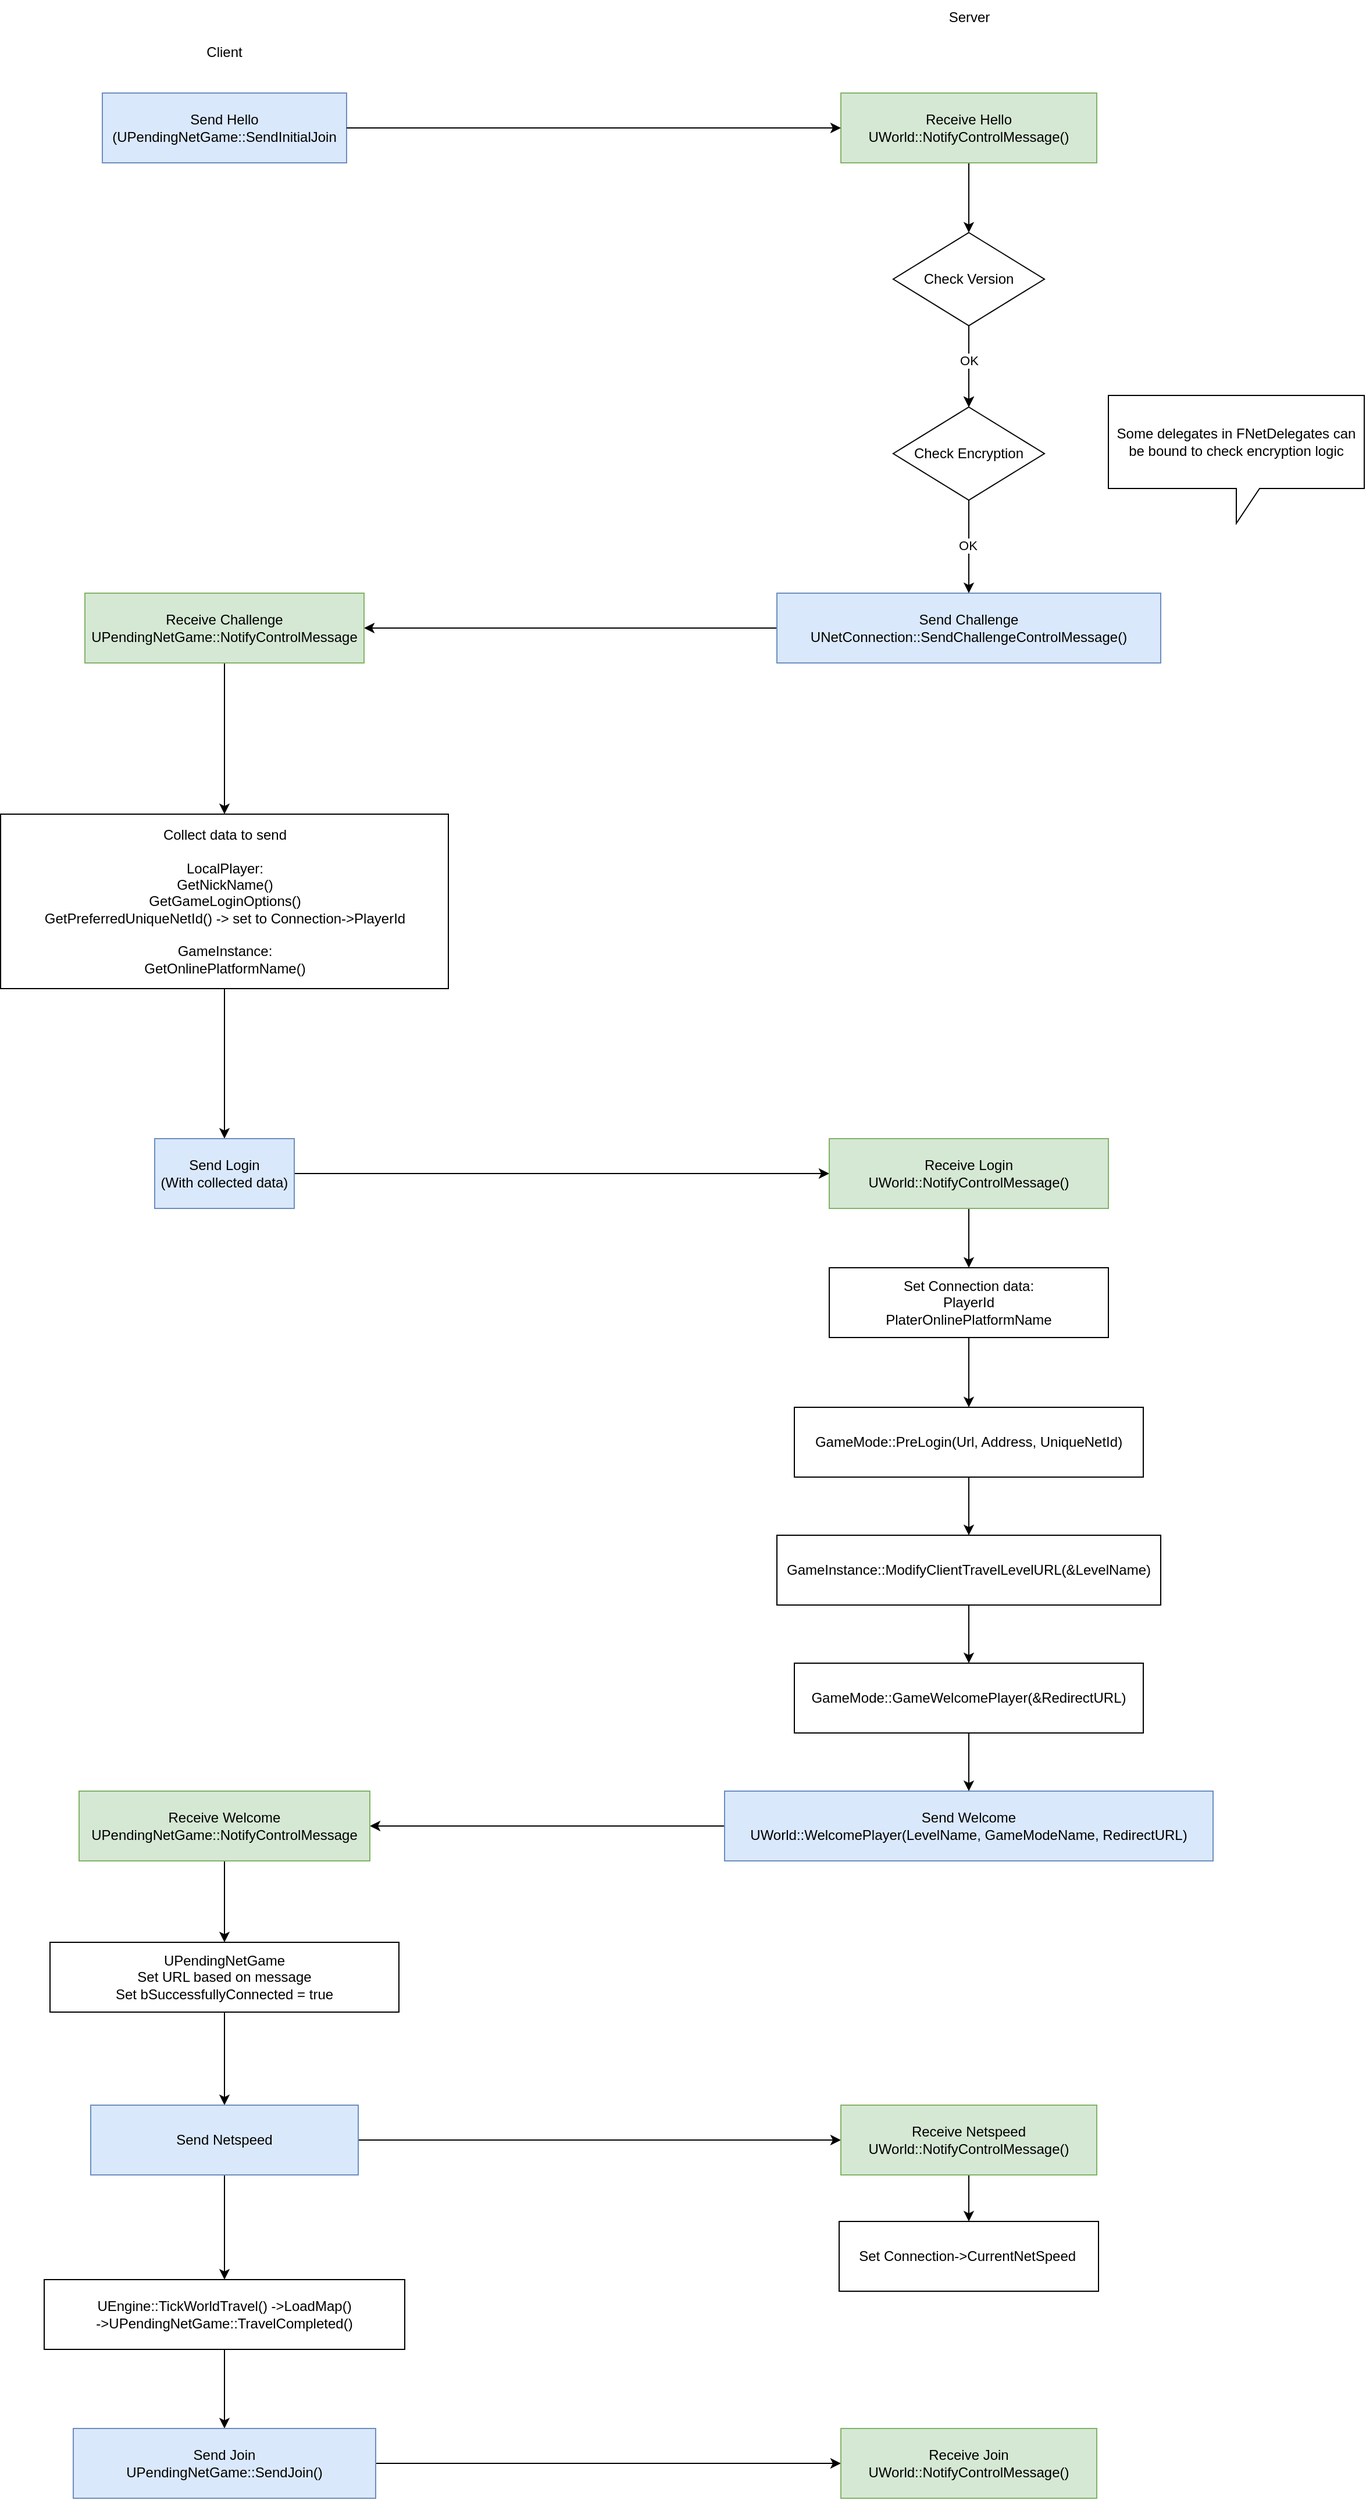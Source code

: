 <mxfile version="22.1.5" type="github">
  <diagram name="第 1 页" id="45hWRI977p0iXt-T-7tm">
    <mxGraphModel dx="2853" dy="1119" grid="1" gridSize="10" guides="1" tooltips="1" connect="1" arrows="1" fold="1" page="1" pageScale="1" pageWidth="827" pageHeight="1169" math="0" shadow="0">
      <root>
        <mxCell id="0" />
        <mxCell id="1" parent="0" />
        <mxCell id="PgV0q_a90_hvE49-VI4S-1" value="Send Hello&lt;br&gt;(UPendingNetGame::SendInitialJoin" style="rounded=0;whiteSpace=wrap;html=1;fillColor=#dae8fc;strokeColor=#6c8ebf;" parent="1" vertex="1">
          <mxGeometry x="5" y="270" width="210" height="60" as="geometry" />
        </mxCell>
        <mxCell id="PgV0q_a90_hvE49-VI4S-8" style="edgeStyle=orthogonalEdgeStyle;rounded=0;orthogonalLoop=1;jettySize=auto;html=1;entryX=0.5;entryY=0;entryDx=0;entryDy=0;" parent="1" source="PgV0q_a90_hvE49-VI4S-2" target="PgV0q_a90_hvE49-VI4S-7" edge="1">
          <mxGeometry relative="1" as="geometry" />
        </mxCell>
        <mxCell id="PgV0q_a90_hvE49-VI4S-2" value="Receive Hello&lt;br&gt;UWorld::NotifyControlMessage()" style="rounded=0;whiteSpace=wrap;html=1;fillColor=#d5e8d4;strokeColor=#82b366;" parent="1" vertex="1">
          <mxGeometry x="640" y="270" width="220" height="60" as="geometry" />
        </mxCell>
        <mxCell id="PgV0q_a90_hvE49-VI4S-3" value="Client&lt;br&gt;" style="text;html=1;strokeColor=none;fillColor=none;align=center;verticalAlign=middle;whiteSpace=wrap;rounded=0;" parent="1" vertex="1">
          <mxGeometry x="80" y="220" width="60" height="30" as="geometry" />
        </mxCell>
        <mxCell id="PgV0q_a90_hvE49-VI4S-4" value="Server&lt;br&gt;" style="text;html=1;align=center;verticalAlign=middle;resizable=0;points=[];autosize=1;strokeColor=none;fillColor=none;" parent="1" vertex="1">
          <mxGeometry x="720" y="190" width="60" height="30" as="geometry" />
        </mxCell>
        <mxCell id="PgV0q_a90_hvE49-VI4S-5" value="" style="endArrow=classic;html=1;rounded=0;entryX=0;entryY=0.5;entryDx=0;entryDy=0;exitX=1;exitY=0.5;exitDx=0;exitDy=0;" parent="1" source="PgV0q_a90_hvE49-VI4S-1" target="PgV0q_a90_hvE49-VI4S-2" edge="1">
          <mxGeometry width="50" height="50" relative="1" as="geometry">
            <mxPoint x="260" y="300" as="sourcePoint" />
            <mxPoint x="330" y="280" as="targetPoint" />
          </mxGeometry>
        </mxCell>
        <mxCell id="PgV0q_a90_hvE49-VI4S-26" style="edgeStyle=orthogonalEdgeStyle;rounded=0;orthogonalLoop=1;jettySize=auto;html=1;entryX=1;entryY=0.5;entryDx=0;entryDy=0;" parent="1" source="PgV0q_a90_hvE49-VI4S-6" target="PgV0q_a90_hvE49-VI4S-27" edge="1">
          <mxGeometry relative="1" as="geometry">
            <mxPoint x="200" y="730" as="targetPoint" />
          </mxGeometry>
        </mxCell>
        <mxCell id="PgV0q_a90_hvE49-VI4S-6" value="Send Challenge&lt;br&gt;UNetConnection::SendChallengeControlMessage()" style="rounded=0;whiteSpace=wrap;html=1;fillColor=#dae8fc;strokeColor=#6c8ebf;" parent="1" vertex="1">
          <mxGeometry x="585" y="700" width="330" height="60" as="geometry" />
        </mxCell>
        <mxCell id="PgV0q_a90_hvE49-VI4S-9" style="edgeStyle=orthogonalEdgeStyle;rounded=0;orthogonalLoop=1;jettySize=auto;html=1;entryX=0.5;entryY=0;entryDx=0;entryDy=0;" parent="1" source="PgV0q_a90_hvE49-VI4S-14" target="PgV0q_a90_hvE49-VI4S-6" edge="1">
          <mxGeometry relative="1" as="geometry" />
        </mxCell>
        <mxCell id="PgV0q_a90_hvE49-VI4S-19" value="OK" style="edgeLabel;html=1;align=center;verticalAlign=middle;resizable=0;points=[];" parent="PgV0q_a90_hvE49-VI4S-9" vertex="1" connectable="0">
          <mxGeometry x="-0.029" y="-1" relative="1" as="geometry">
            <mxPoint as="offset" />
          </mxGeometry>
        </mxCell>
        <mxCell id="PgV0q_a90_hvE49-VI4S-16" style="edgeStyle=orthogonalEdgeStyle;rounded=0;orthogonalLoop=1;jettySize=auto;html=1;entryX=0.5;entryY=0;entryDx=0;entryDy=0;" parent="1" source="PgV0q_a90_hvE49-VI4S-7" target="PgV0q_a90_hvE49-VI4S-14" edge="1">
          <mxGeometry relative="1" as="geometry" />
        </mxCell>
        <mxCell id="PgV0q_a90_hvE49-VI4S-7" value="Check Version" style="rhombus;whiteSpace=wrap;html=1;" parent="1" vertex="1">
          <mxGeometry x="685" y="390" width="130" height="80" as="geometry" />
        </mxCell>
        <mxCell id="PgV0q_a90_hvE49-VI4S-15" value="" style="edgeStyle=orthogonalEdgeStyle;rounded=0;orthogonalLoop=1;jettySize=auto;html=1;entryX=0.5;entryY=0;entryDx=0;entryDy=0;" parent="1" source="PgV0q_a90_hvE49-VI4S-7" target="PgV0q_a90_hvE49-VI4S-14" edge="1">
          <mxGeometry relative="1" as="geometry">
            <mxPoint x="750" y="470" as="sourcePoint" />
            <mxPoint x="750" y="690" as="targetPoint" />
          </mxGeometry>
        </mxCell>
        <mxCell id="PgV0q_a90_hvE49-VI4S-18" value="OK" style="edgeLabel;html=1;align=center;verticalAlign=middle;resizable=0;points=[];" parent="PgV0q_a90_hvE49-VI4S-15" vertex="1" connectable="0">
          <mxGeometry x="0.229" y="1" relative="1" as="geometry">
            <mxPoint x="-1" y="-13" as="offset" />
          </mxGeometry>
        </mxCell>
        <mxCell id="PgV0q_a90_hvE49-VI4S-14" value="Check Encryption" style="rhombus;whiteSpace=wrap;html=1;" parent="1" vertex="1">
          <mxGeometry x="685" y="540" width="130" height="80" as="geometry" />
        </mxCell>
        <mxCell id="PgV0q_a90_hvE49-VI4S-25" value="Some delegates in FNetDelegates can be bound to check encryption logic" style="shape=callout;whiteSpace=wrap;html=1;perimeter=calloutPerimeter;" parent="1" vertex="1">
          <mxGeometry x="870" y="530" width="220" height="110" as="geometry" />
        </mxCell>
        <mxCell id="PgV0q_a90_hvE49-VI4S-28" style="edgeStyle=orthogonalEdgeStyle;rounded=0;orthogonalLoop=1;jettySize=auto;html=1;entryX=0.5;entryY=0;entryDx=0;entryDy=0;" parent="1" source="PgV0q_a90_hvE49-VI4S-27" target="PgV0q_a90_hvE49-VI4S-29" edge="1">
          <mxGeometry relative="1" as="geometry">
            <mxPoint x="110" y="930" as="targetPoint" />
          </mxGeometry>
        </mxCell>
        <mxCell id="PgV0q_a90_hvE49-VI4S-27" value="Receive Challenge&lt;br&gt;UPendingNetGame::NotifyControlMessage" style="rounded=0;whiteSpace=wrap;html=1;fillColor=#d5e8d4;strokeColor=#82b366;" parent="1" vertex="1">
          <mxGeometry x="-10" y="700" width="240" height="60" as="geometry" />
        </mxCell>
        <mxCell id="PgV0q_a90_hvE49-VI4S-30" style="edgeStyle=orthogonalEdgeStyle;rounded=0;orthogonalLoop=1;jettySize=auto;html=1;entryX=0.5;entryY=0;entryDx=0;entryDy=0;" parent="1" source="PgV0q_a90_hvE49-VI4S-29" target="PgV0q_a90_hvE49-VI4S-31" edge="1">
          <mxGeometry relative="1" as="geometry">
            <mxPoint x="110" y="1190" as="targetPoint" />
          </mxGeometry>
        </mxCell>
        <mxCell id="PgV0q_a90_hvE49-VI4S-29" value="Collect data to send&lt;br&gt;&lt;br&gt;LocalPlayer:&lt;br&gt;GetNickName()&lt;br&gt;GetGameLoginOptions()&lt;br&gt;GetPreferredUniqueNetId() -&amp;gt; set to Connection-&amp;gt;PlayerId&lt;br&gt;&lt;br&gt;GameInstance:&lt;br&gt;GetOnlinePlatformName()" style="rounded=0;whiteSpace=wrap;html=1;" parent="1" vertex="1">
          <mxGeometry x="-82.5" y="890" width="385" height="150" as="geometry" />
        </mxCell>
        <mxCell id="PgV0q_a90_hvE49-VI4S-32" style="edgeStyle=orthogonalEdgeStyle;rounded=0;orthogonalLoop=1;jettySize=auto;html=1;entryX=0;entryY=0.5;entryDx=0;entryDy=0;" parent="1" source="PgV0q_a90_hvE49-VI4S-31" target="PgV0q_a90_hvE49-VI4S-33" edge="1">
          <mxGeometry relative="1" as="geometry">
            <mxPoint x="650" y="1199" as="targetPoint" />
          </mxGeometry>
        </mxCell>
        <mxCell id="PgV0q_a90_hvE49-VI4S-31" value="Send Login&lt;br&gt;(With collected data)" style="rounded=0;whiteSpace=wrap;html=1;fillColor=#dae8fc;strokeColor=#6c8ebf;" parent="1" vertex="1">
          <mxGeometry x="50" y="1169" width="120" height="60" as="geometry" />
        </mxCell>
        <mxCell id="PgV0q_a90_hvE49-VI4S-34" style="edgeStyle=orthogonalEdgeStyle;rounded=0;orthogonalLoop=1;jettySize=auto;html=1;entryX=0.5;entryY=0;entryDx=0;entryDy=0;" parent="1" source="PgV0q_a90_hvE49-VI4S-33" target="PgV0q_a90_hvE49-VI4S-35" edge="1">
          <mxGeometry relative="1" as="geometry">
            <mxPoint x="750" y="1320" as="targetPoint" />
          </mxGeometry>
        </mxCell>
        <mxCell id="PgV0q_a90_hvE49-VI4S-33" value="Receive Login&lt;br&gt;UWorld::NotifyControlMessage()" style="whiteSpace=wrap;html=1;fillColor=#d5e8d4;strokeColor=#82b366;" parent="1" vertex="1">
          <mxGeometry x="630" y="1169" width="240" height="60" as="geometry" />
        </mxCell>
        <mxCell id="PgV0q_a90_hvE49-VI4S-38" style="edgeStyle=orthogonalEdgeStyle;rounded=0;orthogonalLoop=1;jettySize=auto;html=1;entryX=0.5;entryY=0;entryDx=0;entryDy=0;" parent="1" source="PgV0q_a90_hvE49-VI4S-35" target="PgV0q_a90_hvE49-VI4S-37" edge="1">
          <mxGeometry relative="1" as="geometry" />
        </mxCell>
        <mxCell id="PgV0q_a90_hvE49-VI4S-35" value="Set Connection data:&lt;br&gt;PlayerId&lt;br&gt;PlaterOnlinePlatformName&lt;br&gt;" style="whiteSpace=wrap;html=1;" parent="1" vertex="1">
          <mxGeometry x="630" y="1280" width="240" height="60" as="geometry" />
        </mxCell>
        <mxCell id="PgV0q_a90_hvE49-VI4S-39" style="edgeStyle=orthogonalEdgeStyle;rounded=0;orthogonalLoop=1;jettySize=auto;html=1;entryX=0.5;entryY=0;entryDx=0;entryDy=0;" parent="1" source="PgV0q_a90_hvE49-VI4S-37" target="PgV0q_a90_hvE49-VI4S-41" edge="1">
          <mxGeometry relative="1" as="geometry">
            <mxPoint x="750" y="1560" as="targetPoint" />
          </mxGeometry>
        </mxCell>
        <mxCell id="PgV0q_a90_hvE49-VI4S-37" value="GameMode::PreLogin(Url, Address, UniqueNetId)" style="whiteSpace=wrap;html=1;" parent="1" vertex="1">
          <mxGeometry x="600" y="1400" width="300" height="60" as="geometry" />
        </mxCell>
        <mxCell id="PgV0q_a90_hvE49-VI4S-45" style="edgeStyle=orthogonalEdgeStyle;rounded=0;orthogonalLoop=1;jettySize=auto;html=1;entryX=1;entryY=0.5;entryDx=0;entryDy=0;" parent="1" source="PgV0q_a90_hvE49-VI4S-40" target="PgV0q_a90_hvE49-VI4S-46" edge="1">
          <mxGeometry relative="1" as="geometry">
            <mxPoint x="220" y="1760" as="targetPoint" />
          </mxGeometry>
        </mxCell>
        <mxCell id="PgV0q_a90_hvE49-VI4S-40" value="Send Welcome&lt;br&gt;UWorld::WelcomePlayer(LevelName, GameModeName, RedirectURL)" style="whiteSpace=wrap;html=1;fillColor=#dae8fc;strokeColor=#6c8ebf;" parent="1" vertex="1">
          <mxGeometry x="540" y="1730" width="420" height="60" as="geometry" />
        </mxCell>
        <mxCell id="PgV0q_a90_hvE49-VI4S-43" style="edgeStyle=orthogonalEdgeStyle;rounded=0;orthogonalLoop=1;jettySize=auto;html=1;entryX=0.5;entryY=0;entryDx=0;entryDy=0;" parent="1" source="PgV0q_a90_hvE49-VI4S-41" target="PgV0q_a90_hvE49-VI4S-42" edge="1">
          <mxGeometry relative="1" as="geometry" />
        </mxCell>
        <mxCell id="PgV0q_a90_hvE49-VI4S-41" value="GameInstance::ModifyClientTravelLevelURL(&amp;amp;LevelName&lt;span style=&quot;background-color: initial;&quot;&gt;)&lt;/span&gt;" style="whiteSpace=wrap;html=1;" parent="1" vertex="1">
          <mxGeometry x="585" y="1510" width="330" height="60" as="geometry" />
        </mxCell>
        <mxCell id="PgV0q_a90_hvE49-VI4S-44" style="edgeStyle=orthogonalEdgeStyle;rounded=0;orthogonalLoop=1;jettySize=auto;html=1;entryX=0.5;entryY=0;entryDx=0;entryDy=0;" parent="1" source="PgV0q_a90_hvE49-VI4S-42" target="PgV0q_a90_hvE49-VI4S-40" edge="1">
          <mxGeometry relative="1" as="geometry" />
        </mxCell>
        <mxCell id="PgV0q_a90_hvE49-VI4S-42" value="GameMode::GameWelcomePlayer(&amp;amp;RedirectURL&lt;span style=&quot;background-color: initial;&quot;&gt;)&lt;/span&gt;" style="whiteSpace=wrap;html=1;" parent="1" vertex="1">
          <mxGeometry x="600" y="1620" width="300" height="60" as="geometry" />
        </mxCell>
        <mxCell id="PgV0q_a90_hvE49-VI4S-47" style="edgeStyle=orthogonalEdgeStyle;rounded=0;orthogonalLoop=1;jettySize=auto;html=1;entryX=0.5;entryY=0;entryDx=0;entryDy=0;" parent="1" source="PgV0q_a90_hvE49-VI4S-46" target="PgV0q_a90_hvE49-VI4S-48" edge="1">
          <mxGeometry relative="1" as="geometry">
            <mxPoint x="120" y="1880" as="targetPoint" />
          </mxGeometry>
        </mxCell>
        <mxCell id="PgV0q_a90_hvE49-VI4S-46" value="Receive Welcome&lt;br&gt;UPendingNetGame::NotifyControlMessage" style="whiteSpace=wrap;html=1;fillColor=#d5e8d4;strokeColor=#82b366;" parent="1" vertex="1">
          <mxGeometry x="-15" y="1730" width="250" height="60" as="geometry" />
        </mxCell>
        <mxCell id="PgV0q_a90_hvE49-VI4S-49" style="edgeStyle=orthogonalEdgeStyle;rounded=0;orthogonalLoop=1;jettySize=auto;html=1;entryX=0.5;entryY=0;entryDx=0;entryDy=0;" parent="1" source="PgV0q_a90_hvE49-VI4S-48" target="PgV0q_a90_hvE49-VI4S-51" edge="1">
          <mxGeometry relative="1" as="geometry">
            <mxPoint x="110" y="1980" as="targetPoint" />
          </mxGeometry>
        </mxCell>
        <mxCell id="PgV0q_a90_hvE49-VI4S-48" value="UPendingNetGame&lt;br&gt;Set URL based on message&lt;br&gt;Set&amp;nbsp;bSuccessfullyConnected = true" style="whiteSpace=wrap;html=1;" parent="1" vertex="1">
          <mxGeometry x="-40" y="1860" width="300" height="60" as="geometry" />
        </mxCell>
        <mxCell id="PgV0q_a90_hvE49-VI4S-53" style="edgeStyle=orthogonalEdgeStyle;rounded=0;orthogonalLoop=1;jettySize=auto;html=1;entryX=0.5;entryY=0;entryDx=0;entryDy=0;" parent="1" source="PgV0q_a90_hvE49-VI4S-50" target="PgV0q_a90_hvE49-VI4S-54" edge="1">
          <mxGeometry relative="1" as="geometry">
            <mxPoint x="110" y="2290" as="targetPoint" />
          </mxGeometry>
        </mxCell>
        <mxCell id="PgV0q_a90_hvE49-VI4S-50" value="UEngine::TickWorldTravel() -&amp;gt;LoadMap()&lt;br&gt;-&amp;gt;UPendingNetGame::TravelCompleted()" style="whiteSpace=wrap;html=1;" parent="1" vertex="1">
          <mxGeometry x="-45" y="2150" width="310" height="60" as="geometry" />
        </mxCell>
        <mxCell id="PgV0q_a90_hvE49-VI4S-52" style="edgeStyle=orthogonalEdgeStyle;rounded=0;orthogonalLoop=1;jettySize=auto;html=1;entryX=0.5;entryY=0;entryDx=0;entryDy=0;" parent="1" source="PgV0q_a90_hvE49-VI4S-51" target="PgV0q_a90_hvE49-VI4S-50" edge="1">
          <mxGeometry relative="1" as="geometry" />
        </mxCell>
        <mxCell id="PgV0q_a90_hvE49-VI4S-55" style="edgeStyle=orthogonalEdgeStyle;rounded=0;orthogonalLoop=1;jettySize=auto;html=1;entryX=0;entryY=0.5;entryDx=0;entryDy=0;" parent="1" source="PgV0q_a90_hvE49-VI4S-51" target="PgV0q_a90_hvE49-VI4S-56" edge="1">
          <mxGeometry relative="1" as="geometry">
            <mxPoint x="560" y="2030" as="targetPoint" />
          </mxGeometry>
        </mxCell>
        <mxCell id="PgV0q_a90_hvE49-VI4S-51" value="Send Netspeed" style="whiteSpace=wrap;html=1;fillColor=#dae8fc;strokeColor=#6c8ebf;" parent="1" vertex="1">
          <mxGeometry x="-5" y="2000" width="230" height="60" as="geometry" />
        </mxCell>
        <mxCell id="PgV0q_a90_hvE49-VI4S-61" style="edgeStyle=orthogonalEdgeStyle;rounded=0;orthogonalLoop=1;jettySize=auto;html=1;entryX=0;entryY=0.5;entryDx=0;entryDy=0;" parent="1" source="PgV0q_a90_hvE49-VI4S-54" target="PgV0q_a90_hvE49-VI4S-60" edge="1">
          <mxGeometry relative="1" as="geometry" />
        </mxCell>
        <mxCell id="PgV0q_a90_hvE49-VI4S-54" value="Send Join&lt;br&gt;UPendingNetGame::SendJoin()" style="whiteSpace=wrap;html=1;fillColor=#dae8fc;strokeColor=#6c8ebf;" parent="1" vertex="1">
          <mxGeometry x="-20" y="2278" width="260" height="60" as="geometry" />
        </mxCell>
        <mxCell id="PgV0q_a90_hvE49-VI4S-57" style="edgeStyle=orthogonalEdgeStyle;rounded=0;orthogonalLoop=1;jettySize=auto;html=1;entryX=0.5;entryY=0;entryDx=0;entryDy=0;" parent="1" source="PgV0q_a90_hvE49-VI4S-56" target="PgV0q_a90_hvE49-VI4S-58" edge="1">
          <mxGeometry relative="1" as="geometry">
            <mxPoint x="750" y="2100" as="targetPoint" />
          </mxGeometry>
        </mxCell>
        <mxCell id="PgV0q_a90_hvE49-VI4S-56" value="Receive Netspeed&lt;br&gt;UWorld::NotifyControlMessage()" style="whiteSpace=wrap;html=1;fillColor=#d5e8d4;strokeColor=#82b366;" parent="1" vertex="1">
          <mxGeometry x="640" y="2000" width="220" height="60" as="geometry" />
        </mxCell>
        <mxCell id="PgV0q_a90_hvE49-VI4S-58" value="Set&amp;nbsp;Connection-&amp;gt;CurrentNetSpeed&amp;nbsp;" style="whiteSpace=wrap;html=1;" parent="1" vertex="1">
          <mxGeometry x="638.5" y="2100" width="223" height="60" as="geometry" />
        </mxCell>
        <mxCell id="PgV0q_a90_hvE49-VI4S-60" value="Receive Join&lt;br&gt;UWorld::NotifyControlMessage()" style="whiteSpace=wrap;html=1;fillColor=#d5e8d4;strokeColor=#82b366;" parent="1" vertex="1">
          <mxGeometry x="640" y="2278" width="220" height="60" as="geometry" />
        </mxCell>
      </root>
    </mxGraphModel>
  </diagram>
</mxfile>
